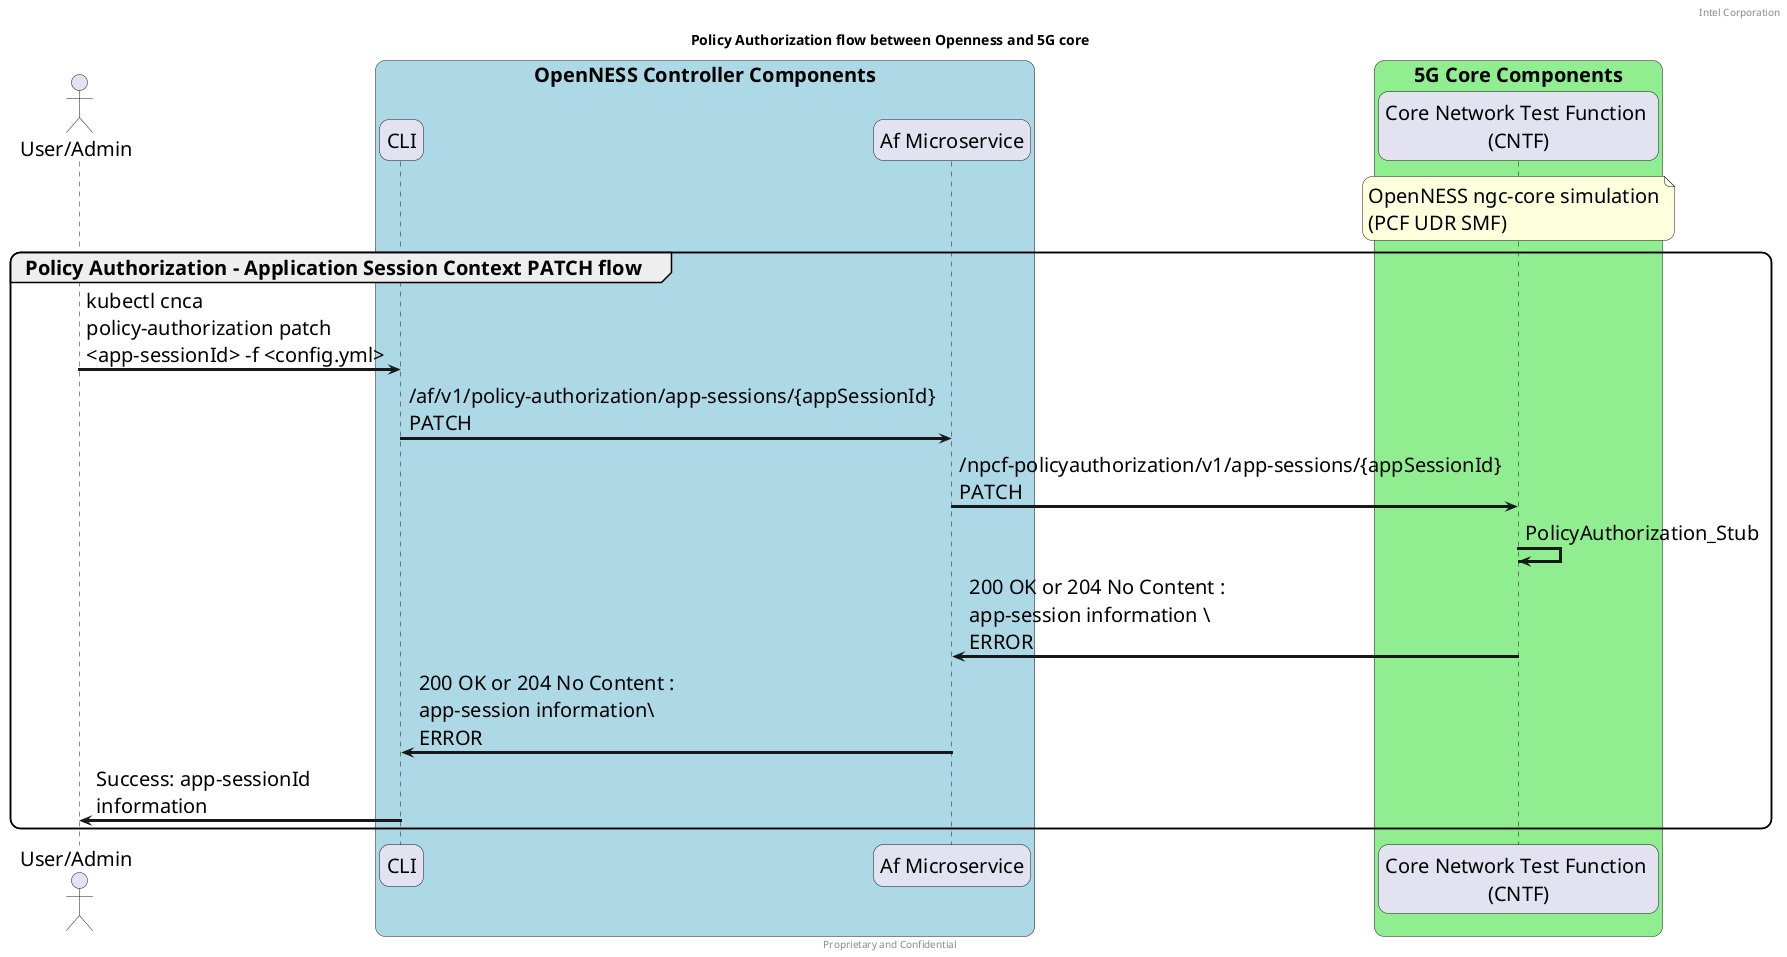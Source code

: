 @startuml
/' SPDX-License-Identifier: Apache-2.0
   Copyright (c) 2020 Intel Corporation
'/
skinparam monochrome false
skinparam roundcorner 20
skinparam defaultFontName "Intel Clear"
skinparam defaultFontSize 20
skinparam maxmessagesize 300
skinparam sequenceArrowThickness 3

header Intel Corporation
footer Proprietary and Confidential

title Policy Authorization flow between Openness and 5G core


actor "User/Admin" as user
participant "CLI" as CLI 
participant "Af Microservice" as AF 
participant "Core Network Test Function \n(CNTF)" as 5GC

box "OpenNESS Controller Components" #LightBlue
	participant CLI
    participant AF
end box

box "5G Core Components" #LightGreen
    participant 5GC
    note over 5GC 
        OpenNESS ngc-core simulation
        (PCF UDR SMF)
    end note
end box

group Policy Authorization - Application Session Context PATCH flow
    user -> CLI : kubectl cnca policy-authorization patch <app-sessionId> -f <config.yml>
    CLI -> AF : /af/v1/policy-authorization/app-sessions/{appSessionId} PATCH
    AF -> 5GC : /npcf-policyauthorization/v1/app-sessions/{appSessionId} PATCH
    5GC -> 5GC : PolicyAuthorization_Stub

    5GC -> AF : 200 OK or 204 No Content : app-session information \ ERROR 
    AF -> CLI : 200 OK or 204 No Content : app-session information\ ERROR 
    CLI -> user : Success: app-sessionId information
end
@enduml